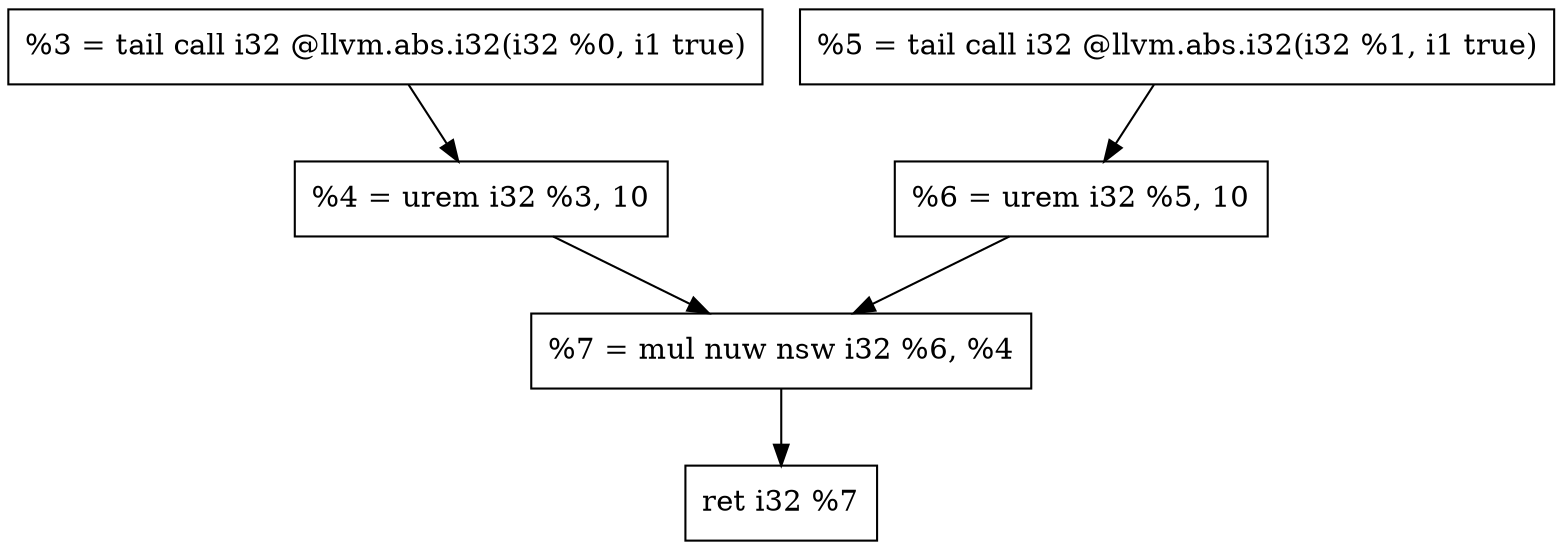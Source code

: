 digraph "DFG for'_Z8multiplyii' function" {
Node0x55ad3df2a950[shape=record, label="  %3 = tail call i32 @llvm.abs.i32(i32 %0, i1 true)"];
Node0x55ad3df2aa30[shape=record, label="  %4 = urem i32 %3, 10"];
Node0x55ad3df2ab50[shape=record, label="  %5 = tail call i32 @llvm.abs.i32(i32 %1, i1 true)"];
Node0x55ad3df2ac50[shape=record, label="  %6 = urem i32 %5, 10"];
Node0x55ad3df2ad20[shape=record, label="  %7 = mul nuw nsw i32 %6, %4"];
Node0x55ad3df2ae00[shape=record, label="  ret i32 %7"];
Node0x55ad3df2a950 -> Node0x55ad3df2aa30
Node0x55ad3df2ab50 -> Node0x55ad3df2ac50
Node0x55ad3df2aa30 -> Node0x55ad3df2ad20
Node0x55ad3df2ac50 -> Node0x55ad3df2ad20
Node0x55ad3df2ad20 -> Node0x55ad3df2ae00
}